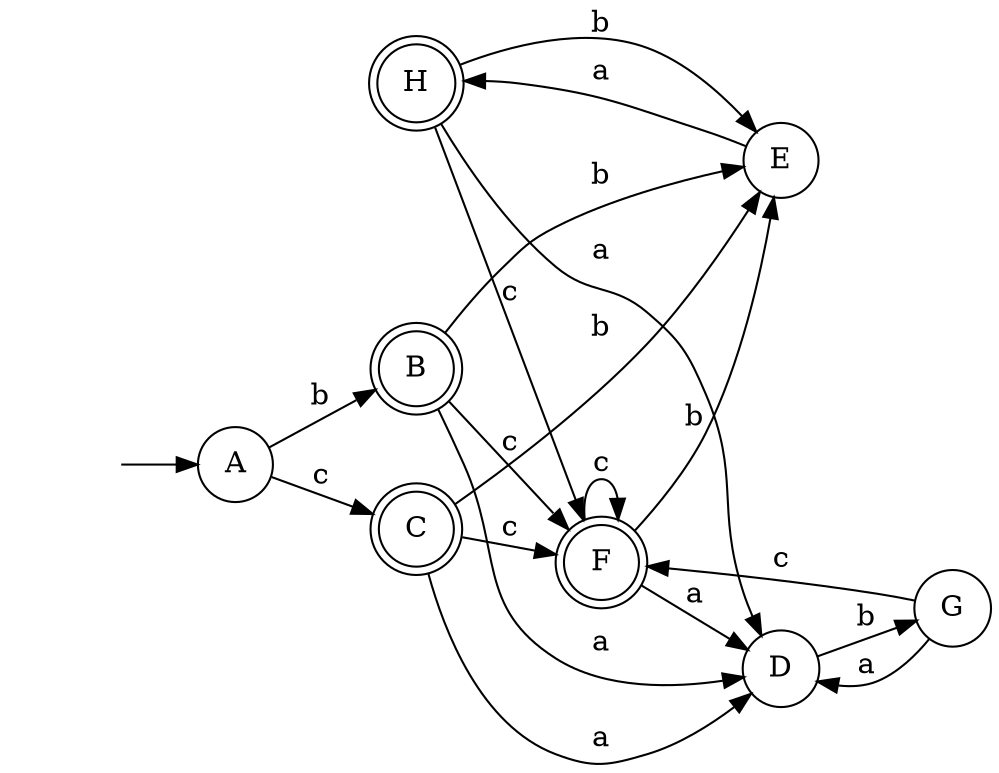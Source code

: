 digraph G {
    rankdir=LR;
    node [shape=doublecircle]; H,C,B,F;
    node [shape=circle]; 

    A -> B [label="b"];
    A -> C [label="c"]; 

    B -> E [label="b"];
    B -> F [label="c"];
    B -> D [label="a"];

    C -> E [label="b"];
    C -> F [label="c"];
    C -> D [label="a"];

    E -> H [label="a"];

    D -> G [label="b"];

    G -> F [label="c"];
    G -> D [label="a"];

    F -> E [label="b"];
    F -> F [label="c"];
    F -> D [label="a"];

    H -> F [label="c"];
    H -> E [label="b"];   
    H -> D [label="a"];  


    node [shape=none label=""] 0;
    0 -> A;
}